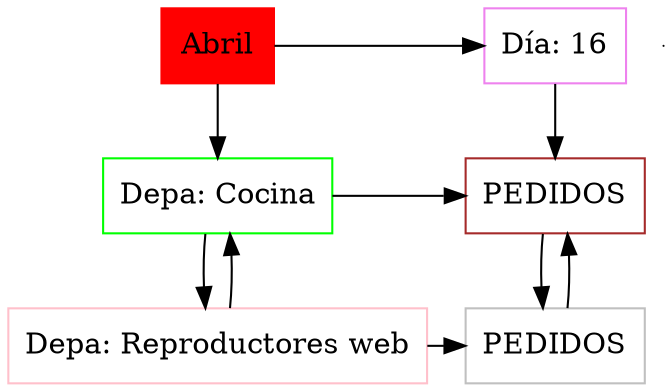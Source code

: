 digraph Daniel20214{
node[shape=box];
MT[label="Abril", style = filled, color=red, group = 1];
e0[shape = point, width = 0];
e0[shape = point, width = 0];
node0xc0002285a0[color=green, label="Depa: Cocina", group = 1];
MT->node0xc0002285a0;
node0xc0002285a0->node0xc0000ab2c0;
node0xc0000ab2c0[color=pink, label="Depa: Reproductores web", group = 1];
node0xc0000ab2c0->node0xc0002285a0;
node0xc0002285f0[color=violet, label="Día: 16", group = 2];
MT->node0xc0002285f0;
{rank = same;MT;node0xc0002285f0;}
node0xc000138280[color=brown, label="PEDIDOS", group = 2];
node0xc0002285f0->node0xc000138280;
node0xc0001384c0[color=gray, label="PEDIDOS", group = 2];
node0xc000138280->node0xc0001384c0;
node0xc0001384c0->node0xc000138280;
node0xc0002285a0->node0xc000138280;
{rank = same;node0xc0002285a0;node0xc000138280;}
node0xc0000ab2c0->node0xc0001384c0;
{rank = same;node0xc0000ab2c0;node0xc0001384c0;}
}
